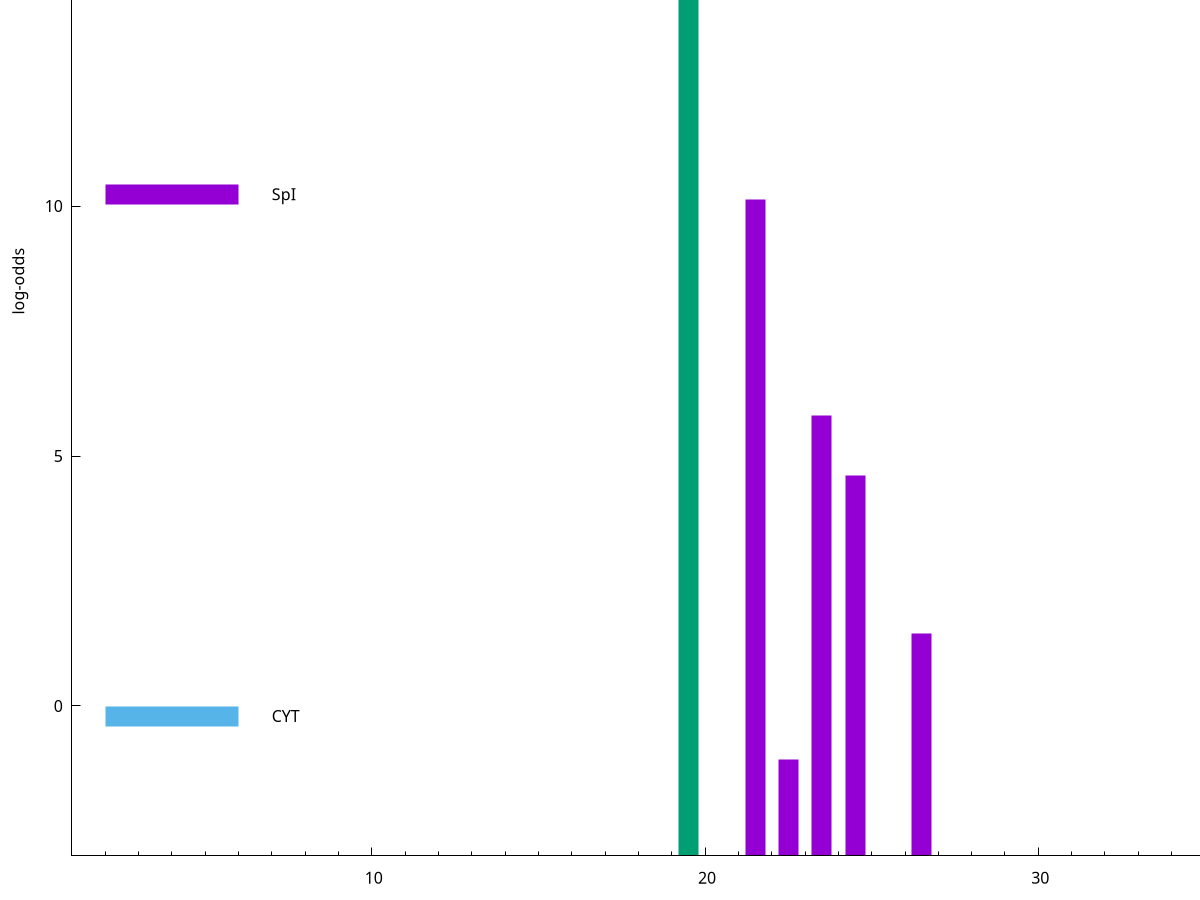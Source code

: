 set title "LipoP predictions for SRR4017925.gff"
set size 2., 1.4
set xrange [1:70] 
set mxtics 10
set yrange [-3:20]
set y2range [0:23]
set ylabel "log-odds"
set term postscript eps color solid "Helvetica" 30
set output "SRR4017925.gff4.eps"
set arrow from 2,18.3407 to 6,18.3407 nohead lt 2 lw 20
set label "SpII" at 7,18.3407
set arrow from 2,10.2388 to 6,10.2388 nohead lt 1 lw 20
set label "SpI" at 7,10.2388
set arrow from 2,-0.200913 to 6,-0.200913 nohead lt 3 lw 20
set label "CYT" at 7,-0.200913
set arrow from 2,18.3407 to 6,18.3407 nohead lt 2 lw 20
set label "SpII" at 7,18.3407
# NOTE: The scores below are the log-odds scores with the threshold
# NOTE: subtracted (a hack to make gnuplot make the histogram all
# NOTE: look nice).
plot "-" axes x1y2 title "" with impulses lt 2 lw 20, "-" axes x1y2 title "" with impulses lt 1 lw 20
19.500000 21.340700
e
21.500000 13.135000
23.500000 8.804080
24.500000 7.617050
26.500000 4.451150
22.500000 1.931860
e
exit
